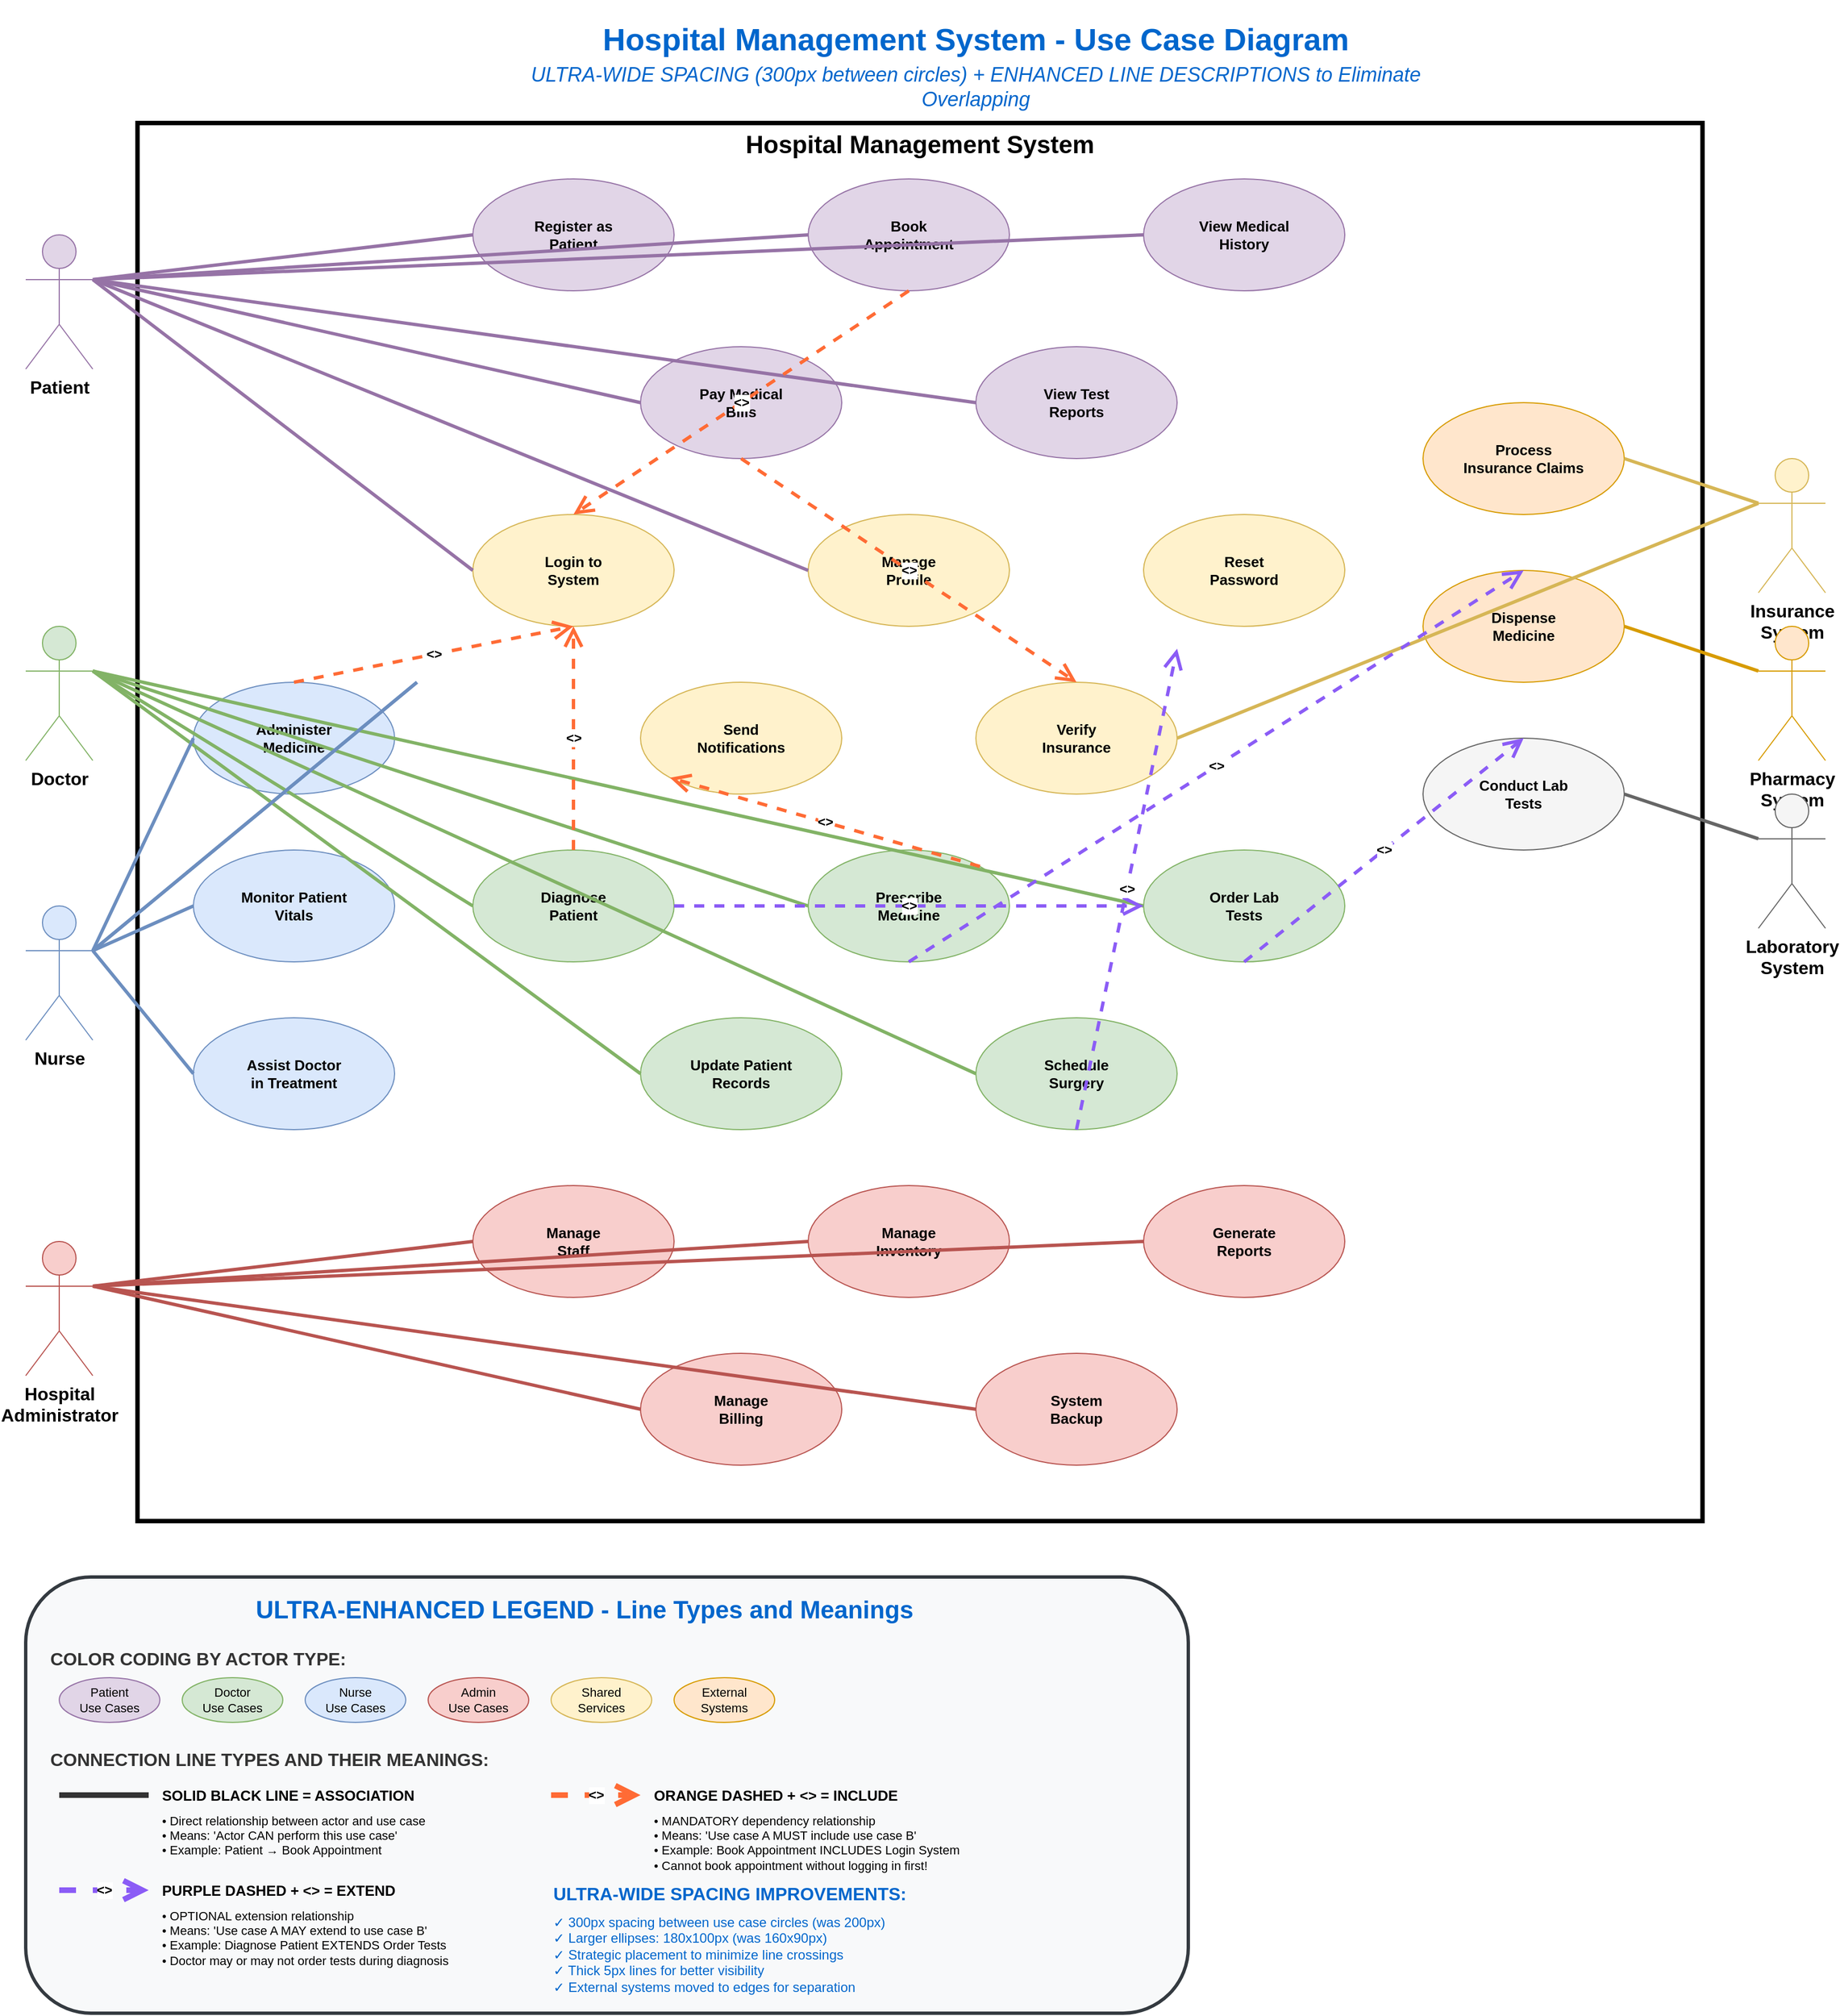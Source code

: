 <mxfile>
    <diagram name="Hospital Management System Use Case Diagram" id="hospital-use-case-diagram">
        <mxGraphModel dx="3387" dy="1877" grid="1" gridSize="10" guides="1" tooltips="1" connect="1" arrows="1" fold="1" page="1" pageScale="1" pageWidth="2000" pageHeight="1900" math="0" shadow="0">
            <root>
                <mxCell id="0"/>
                <mxCell id="1" parent="0"/>
                <mxCell id="system-boundary" value="Hospital Management System" style="rounded=0;whiteSpace=wrap;html=1;fillColor=none;strokeColor=#000000;strokeWidth=4;fontSize=22;fontStyle=1;align=center;verticalAlign=top;" parent="1" vertex="1">
                    <mxGeometry x="150" y="150" width="1400" height="1250" as="geometry"/>
                </mxCell>
                <mxCell id="title" value="Hospital Management System - Use Case Diagram" style="text;html=1;strokeColor=none;fillColor=none;align=center;verticalAlign=middle;whiteSpace=wrap;rounded=0;fontSize=28;fontStyle=1;fontColor=#0066cc;" parent="1" vertex="1">
                    <mxGeometry x="500" y="40" width="800" height="70" as="geometry"/>
                </mxCell>
                <mxCell id="subtitle" value="ULTRA-WIDE SPACING (300px between circles) + ENHANCED LINE DESCRIPTIONS to Eliminate Overlapping" style="text;html=1;strokeColor=none;fillColor=none;align=center;verticalAlign=middle;whiteSpace=wrap;rounded=0;fontSize=18;fontStyle=2;fontColor=#0066cc;" parent="1" vertex="1">
                    <mxGeometry x="500" y="100" width="800" height="35" as="geometry"/>
                </mxCell>
                <mxCell id="patient-actor" value="Patient" style="shape=umlActor;verticalLabelPosition=bottom;verticalAlign=top;html=1;outlineConnect=0;fillColor=#e1d5e7;strokeColor=#9673a6;fontSize=16;fontStyle=1;" parent="1" vertex="1">
                    <mxGeometry x="50" y="250" width="60" height="120" as="geometry"/>
                </mxCell>
                <mxCell id="doctor-actor" value="Doctor" style="shape=umlActor;verticalLabelPosition=bottom;verticalAlign=top;html=1;outlineConnect=0;fillColor=#d5e8d4;strokeColor=#82b366;fontSize=16;fontStyle=1;" parent="1" vertex="1">
                    <mxGeometry x="50" y="600" width="60" height="120" as="geometry"/>
                </mxCell>
                <mxCell id="nurse-actor" value="Nurse" style="shape=umlActor;verticalLabelPosition=bottom;verticalAlign=top;html=1;outlineConnect=0;fillColor=#dae8fc;strokeColor=#6c8ebf;fontSize=16;fontStyle=1;" parent="1" vertex="1">
                    <mxGeometry x="50" y="850" width="60" height="120" as="geometry"/>
                </mxCell>
                <mxCell id="admin-actor" value="Hospital&#xa;Administrator" style="shape=umlActor;verticalLabelPosition=bottom;verticalAlign=top;html=1;outlineConnect=0;fillColor=#f8cecc;strokeColor=#b85450;fontSize=16;fontStyle=1;" parent="1" vertex="1">
                    <mxGeometry x="50" y="1150" width="60" height="120" as="geometry"/>
                </mxCell>
                <mxCell id="insurance-actor" value="Insurance&#xa;System" style="shape=umlActor;verticalLabelPosition=bottom;verticalAlign=top;html=1;outlineConnect=0;fillColor=#fff2cc;strokeColor=#d6b656;fontSize=16;fontStyle=1;" parent="1" vertex="1">
                    <mxGeometry x="1600" y="450" width="60" height="120" as="geometry"/>
                </mxCell>
                <mxCell id="pharmacy-actor" value="Pharmacy&#xa;System" style="shape=umlActor;verticalLabelPosition=bottom;verticalAlign=top;html=1;outlineConnect=0;fillColor=#ffe6cc;strokeColor=#d79b00;fontSize=16;fontStyle=1;" parent="1" vertex="1">
                    <mxGeometry x="1600" y="600" width="60" height="120" as="geometry"/>
                </mxCell>
                <mxCell id="lab-actor" value="Laboratory&#xa;System" style="shape=umlActor;verticalLabelPosition=bottom;verticalAlign=top;html=1;outlineConnect=0;fillColor=#f5f5f5;strokeColor=#666666;fontSize=16;fontStyle=1;" parent="1" vertex="1">
                    <mxGeometry x="1600" y="750" width="60" height="120" as="geometry"/>
                </mxCell>
                <mxCell id="register-patient" value="Register as&#xa;Patient" style="ellipse;whiteSpace=wrap;html=1;fillColor=#e1d5e7;strokeColor=#9673a6;fontSize=13;fontStyle=1;" parent="1" vertex="1">
                    <mxGeometry x="450" y="200" width="180" height="100" as="geometry"/>
                </mxCell>
                <mxCell id="book-appointment" value="Book&#xa;Appointment" style="ellipse;whiteSpace=wrap;html=1;fillColor=#e1d5e7;strokeColor=#9673a6;fontSize=13;fontStyle=1;" parent="1" vertex="1">
                    <mxGeometry x="750" y="200" width="180" height="100" as="geometry"/>
                </mxCell>
                <mxCell id="view-medical-history" value="View Medical&#xa;History" style="ellipse;whiteSpace=wrap;html=1;fillColor=#e1d5e7;strokeColor=#9673a6;fontSize=13;fontStyle=1;" parent="1" vertex="1">
                    <mxGeometry x="1050" y="200" width="180" height="100" as="geometry"/>
                </mxCell>
                <mxCell id="pay-bills" value="Pay Medical&#xa;Bills" style="ellipse;whiteSpace=wrap;html=1;fillColor=#e1d5e7;strokeColor=#9673a6;fontSize=13;fontStyle=1;" parent="1" vertex="1">
                    <mxGeometry x="600" y="350" width="180" height="100" as="geometry"/>
                </mxCell>
                <mxCell id="view-reports" value="View Test&#xa;Reports" style="ellipse;whiteSpace=wrap;html=1;fillColor=#e1d5e7;strokeColor=#9673a6;fontSize=13;fontStyle=1;" parent="1" vertex="1">
                    <mxGeometry x="900" y="350" width="180" height="100" as="geometry"/>
                </mxCell>
                <mxCell id="login-system" value="Login to&#xa;System" style="ellipse;whiteSpace=wrap;html=1;fillColor=#fff2cc;strokeColor=#d6b656;fontSize=13;fontStyle=1;" parent="1" vertex="1">
                    <mxGeometry x="450" y="500" width="180" height="100" as="geometry"/>
                </mxCell>
                <mxCell id="manage-profile" value="Manage&#xa;Profile" style="ellipse;whiteSpace=wrap;html=1;fillColor=#fff2cc;strokeColor=#d6b656;fontSize=13;fontStyle=1;" parent="1" vertex="1">
                    <mxGeometry x="750" y="500" width="180" height="100" as="geometry"/>
                </mxCell>
                <mxCell id="reset-password" value="Reset&#xa;Password" style="ellipse;whiteSpace=wrap;html=1;fillColor=#fff2cc;strokeColor=#d6b656;fontSize=13;fontStyle=1;" parent="1" vertex="1">
                    <mxGeometry x="1050" y="500" width="180" height="100" as="geometry"/>
                </mxCell>
                <mxCell id="send-notifications" value="Send&#xa;Notifications" style="ellipse;whiteSpace=wrap;html=1;fillColor=#fff2cc;strokeColor=#d6b656;fontSize=13;fontStyle=1;" parent="1" vertex="1">
                    <mxGeometry x="600" y="650" width="180" height="100" as="geometry"/>
                </mxCell>
                <mxCell id="verify-insurance" value="Verify&#xa;Insurance" style="ellipse;whiteSpace=wrap;html=1;fillColor=#fff2cc;strokeColor=#d6b656;fontSize=13;fontStyle=1;" parent="1" vertex="1">
                    <mxGeometry x="900" y="650" width="180" height="100" as="geometry"/>
                </mxCell>
                <mxCell id="diagnose-patient" value="Diagnose&#xa;Patient" style="ellipse;whiteSpace=wrap;html=1;fillColor=#d5e8d4;strokeColor=#82b366;fontSize=13;fontStyle=1;" parent="1" vertex="1">
                    <mxGeometry x="450" y="800" width="180" height="100" as="geometry"/>
                </mxCell>
                <mxCell id="prescribe-medicine" value="Prescribe&#xa;Medicine" style="ellipse;whiteSpace=wrap;html=1;fillColor=#d5e8d4;strokeColor=#82b366;fontSize=13;fontStyle=1;" parent="1" vertex="1">
                    <mxGeometry x="750" y="800" width="180" height="100" as="geometry"/>
                </mxCell>
                <mxCell id="order-tests" value="Order Lab&#xa;Tests" style="ellipse;whiteSpace=wrap;html=1;fillColor=#d5e8d4;strokeColor=#82b366;fontSize=13;fontStyle=1;" parent="1" vertex="1">
                    <mxGeometry x="1050" y="800" width="180" height="100" as="geometry"/>
                </mxCell>
                <mxCell id="update-records" value="Update Patient&#xa;Records" style="ellipse;whiteSpace=wrap;html=1;fillColor=#d5e8d4;strokeColor=#82b366;fontSize=13;fontStyle=1;" parent="1" vertex="1">
                    <mxGeometry x="600" y="950" width="180" height="100" as="geometry"/>
                </mxCell>
                <mxCell id="schedule-surgery" value="Schedule&#xa;Surgery" style="ellipse;whiteSpace=wrap;html=1;fillColor=#d5e8d4;strokeColor=#82b366;fontSize=13;fontStyle=1;" parent="1" vertex="1">
                    <mxGeometry x="900" y="950" width="180" height="100" as="geometry"/>
                </mxCell>
                <mxCell id="process-insurance" value="Process&#xa;Insurance Claims" style="ellipse;whiteSpace=wrap;html=1;fillColor=#ffe6cc;strokeColor=#d79b00;fontSize=13;fontStyle=1;" parent="1" vertex="1">
                    <mxGeometry x="1300" y="400" width="180" height="100" as="geometry"/>
                </mxCell>
                <mxCell id="dispense-medicine" value="Dispense&#xa;Medicine" style="ellipse;whiteSpace=wrap;html=1;fillColor=#ffe6cc;strokeColor=#d79b00;fontSize=13;fontStyle=1;" parent="1" vertex="1">
                    <mxGeometry x="1300" y="550" width="180" height="100" as="geometry"/>
                </mxCell>
                <mxCell id="conduct-tests" value="Conduct Lab&#xa;Tests" style="ellipse;whiteSpace=wrap;html=1;fillColor=#f5f5f5;strokeColor=#666666;fontSize=13;fontStyle=1;" parent="1" vertex="1">
                    <mxGeometry x="1300" y="700" width="180" height="100" as="geometry"/>
                </mxCell>
                <mxCell id="administer-medicine" value="Administer&#xa;Medicine" style="ellipse;whiteSpace=wrap;html=1;fillColor=#dae8fc;strokeColor=#6c8ebf;fontSize=13;fontStyle=1;" parent="1" vertex="1">
                    <mxGeometry x="200" y="650" width="180" height="100" as="geometry"/>
                </mxCell>
                <mxCell id="monitor-vitals" value="Monitor Patient&#xa;Vitals" style="ellipse;whiteSpace=wrap;html=1;fillColor=#dae8fc;strokeColor=#6c8ebf;fontSize=13;fontStyle=1;" parent="1" vertex="1">
                    <mxGeometry x="200" y="800" width="180" height="100" as="geometry"/>
                </mxCell>
                <mxCell id="assist-doctor" value="Assist Doctor&#xa;in Treatment" style="ellipse;whiteSpace=wrap;html=1;fillColor=#dae8fc;strokeColor=#6c8ebf;fontSize=13;fontStyle=1;" parent="1" vertex="1">
                    <mxGeometry x="200" y="950" width="180" height="100" as="geometry"/>
                </mxCell>
                <mxCell id="manage-staff" value="Manage&#xa;Staff" style="ellipse;whiteSpace=wrap;html=1;fillColor=#f8cecc;strokeColor=#b85450;fontSize=13;fontStyle=1;" parent="1" vertex="1">
                    <mxGeometry x="450" y="1100" width="180" height="100" as="geometry"/>
                </mxCell>
                <mxCell id="manage-inventory" value="Manage&#xa;Inventory" style="ellipse;whiteSpace=wrap;html=1;fillColor=#f8cecc;strokeColor=#b85450;fontSize=13;fontStyle=1;" parent="1" vertex="1">
                    <mxGeometry x="750" y="1100" width="180" height="100" as="geometry"/>
                </mxCell>
                <mxCell id="generate-reports" value="Generate&#xa;Reports" style="ellipse;whiteSpace=wrap;html=1;fillColor=#f8cecc;strokeColor=#b85450;fontSize=13;fontStyle=1;" parent="1" vertex="1">
                    <mxGeometry x="1050" y="1100" width="180" height="100" as="geometry"/>
                </mxCell>
                <mxCell id="manage-billing" value="Manage&#xa;Billing" style="ellipse;whiteSpace=wrap;html=1;fillColor=#f8cecc;strokeColor=#b85450;fontSize=13;fontStyle=1;" parent="1" vertex="1">
                    <mxGeometry x="600" y="1250" width="180" height="100" as="geometry"/>
                </mxCell>
                <mxCell id="system-backup" value="System&#xa;Backup" style="ellipse;whiteSpace=wrap;html=1;fillColor=#f8cecc;strokeColor=#b85450;fontSize=13;fontStyle=1;" parent="1" vertex="1">
                    <mxGeometry x="900" y="1250" width="180" height="100" as="geometry"/>
                </mxCell>
                <mxCell id="patient-register" value="" style="endArrow=none;html=1;rounded=0;strokeWidth=3;strokeColor=#9673a6;exitX=1;exitY=0.333;exitDx=0;exitDy=0;exitPerimeter=0;entryX=0;entryY=0.5;entryDx=0;entryDy=0;" parent="1" source="patient-actor" target="register-patient" edge="1">
                    <mxGeometry width="50" height="50" relative="1" as="geometry">
                        <mxPoint x="350" y="350" as="sourcePoint"/>
                        <mxPoint x="400" y="300" as="targetPoint"/>
                    </mxGeometry>
                </mxCell>
                <mxCell id="patient-book" value="" style="endArrow=none;html=1;rounded=0;strokeWidth=3;strokeColor=#9673a6;exitX=1;exitY=0.333;exitDx=0;exitDy=0;exitPerimeter=0;entryX=0;entryY=0.5;entryDx=0;entryDy=0;" parent="1" source="patient-actor" target="book-appointment" edge="1">
                    <mxGeometry width="50" height="50" relative="1" as="geometry">
                        <mxPoint x="350" y="350" as="sourcePoint"/>
                        <mxPoint x="400" y="300" as="targetPoint"/>
                    </mxGeometry>
                </mxCell>
                <mxCell id="patient-history" value="" style="endArrow=none;html=1;rounded=0;strokeWidth=3;strokeColor=#9673a6;exitX=1;exitY=0.333;exitDx=0;exitDy=0;exitPerimeter=0;entryX=0;entryY=0.5;entryDx=0;entryDy=0;" parent="1" source="patient-actor" target="view-medical-history" edge="1">
                    <mxGeometry width="50" height="50" relative="1" as="geometry">
                        <mxPoint x="350" y="350" as="sourcePoint"/>
                        <mxPoint x="400" y="300" as="targetPoint"/>
                    </mxGeometry>
                </mxCell>
                <mxCell id="patient-pay" value="" style="endArrow=none;html=1;rounded=0;strokeWidth=3;strokeColor=#9673a6;exitX=1;exitY=0.333;exitDx=0;exitDy=0;exitPerimeter=0;entryX=0;entryY=0.5;entryDx=0;entryDy=0;" parent="1" source="patient-actor" target="pay-bills" edge="1">
                    <mxGeometry width="50" height="50" relative="1" as="geometry">
                        <mxPoint x="350" y="350" as="sourcePoint"/>
                        <mxPoint x="400" y="300" as="targetPoint"/>
                    </mxGeometry>
                </mxCell>
                <mxCell id="patient-reports" value="" style="endArrow=none;html=1;rounded=0;strokeWidth=3;strokeColor=#9673a6;exitX=1;exitY=0.333;exitDx=0;exitDy=0;exitPerimeter=0;entryX=0;entryY=0.5;entryDx=0;entryDy=0;" parent="1" source="patient-actor" target="view-reports" edge="1">
                    <mxGeometry width="50" height="50" relative="1" as="geometry">
                        <mxPoint x="350" y="350" as="sourcePoint"/>
                        <mxPoint x="400" y="300" as="targetPoint"/>
                    </mxGeometry>
                </mxCell>
                <mxCell id="patient-login" value="" style="endArrow=none;html=1;rounded=0;strokeWidth=3;strokeColor=#9673a6;exitX=1;exitY=0.333;exitDx=0;exitDy=0;exitPerimeter=0;entryX=0;entryY=0.5;entryDx=0;entryDy=0;" parent="1" source="patient-actor" target="login-system" edge="1">
                    <mxGeometry width="50" height="50" relative="1" as="geometry">
                        <mxPoint x="350" y="350" as="sourcePoint"/>
                        <mxPoint x="400" y="300" as="targetPoint"/>
                    </mxGeometry>
                </mxCell>
                <mxCell id="patient-profile" value="" style="endArrow=none;html=1;rounded=0;strokeWidth=3;strokeColor=#9673a6;exitX=1;exitY=0.333;exitDx=0;exitDy=0;exitPerimeter=0;entryX=0;entryY=0.5;entryDx=0;entryDy=0;" parent="1" source="patient-actor" target="manage-profile" edge="1">
                    <mxGeometry width="50" height="50" relative="1" as="geometry">
                        <mxPoint x="350" y="350" as="sourcePoint"/>
                        <mxPoint x="400" y="300" as="targetPoint"/>
                    </mxGeometry>
                </mxCell>
                <mxCell id="doctor-diagnose" value="" style="endArrow=none;html=1;rounded=0;strokeWidth=3;strokeColor=#82b366;exitX=1;exitY=0.333;exitDx=0;exitDy=0;exitPerimeter=0;entryX=0;entryY=0.5;entryDx=0;entryDy=0;" parent="1" source="doctor-actor" target="diagnose-patient" edge="1">
                    <mxGeometry width="50" height="50" relative="1" as="geometry">
                        <mxPoint x="350" y="500" as="sourcePoint"/>
                        <mxPoint x="400" y="450" as="targetPoint"/>
                    </mxGeometry>
                </mxCell>
                <mxCell id="doctor-prescribe" value="" style="endArrow=none;html=1;rounded=0;strokeWidth=3;strokeColor=#82b366;exitX=1;exitY=0.333;exitDx=0;exitDy=0;exitPerimeter=0;entryX=0;entryY=0.5;entryDx=0;entryDy=0;" parent="1" source="doctor-actor" target="prescribe-medicine" edge="1">
                    <mxGeometry width="50" height="50" relative="1" as="geometry">
                        <mxPoint x="350" y="500" as="sourcePoint"/>
                        <mxPoint x="400" y="450" as="targetPoint"/>
                    </mxGeometry>
                </mxCell>
                <mxCell id="doctor-tests" value="" style="endArrow=none;html=1;rounded=0;strokeWidth=3;strokeColor=#82b366;exitX=1;exitY=0.333;exitDx=0;exitDy=0;exitPerimeter=0;entryX=0;entryY=0.5;entryDx=0;entryDy=0;" parent="1" source="doctor-actor" target="order-tests" edge="1">
                    <mxGeometry width="50" height="50" relative="1" as="geometry">
                        <mxPoint x="350" y="500" as="sourcePoint"/>
                        <mxPoint x="400" y="450" as="targetPoint"/>
                    </mxGeometry>
                </mxCell>
                <mxCell id="doctor-records" value="" style="endArrow=none;html=1;rounded=0;strokeWidth=3;strokeColor=#82b366;exitX=1;exitY=0.333;exitDx=0;exitDy=0;exitPerimeter=0;entryX=0;entryY=0.5;entryDx=0;entryDy=0;" parent="1" source="doctor-actor" target="update-records" edge="1">
                    <mxGeometry width="50" height="50" relative="1" as="geometry">
                        <mxPoint x="350" y="500" as="sourcePoint"/>
                        <mxPoint x="400" y="450" as="targetPoint"/>
                    </mxGeometry>
                </mxCell>
                <mxCell id="doctor-surgery" value="" style="endArrow=none;html=1;rounded=0;strokeWidth=3;strokeColor=#82b366;exitX=1;exitY=0.333;exitDx=0;exitDy=0;exitPerimeter=0;entryX=0;entryY=0.5;entryDx=0;entryDy=0;" parent="1" source="doctor-actor" target="schedule-surgery" edge="1">
                    <mxGeometry width="50" height="50" relative="1" as="geometry">
                        <mxPoint x="350" y="500" as="sourcePoint"/>
                        <mxPoint x="400" y="450" as="targetPoint"/>
                    </mxGeometry>
                </mxCell>
                <mxCell id="nurse-administer" value="" style="endArrow=none;html=1;rounded=0;strokeWidth=3;strokeColor=#6c8ebf;exitX=1;exitY=0.333;exitDx=0;exitDy=0;exitPerimeter=0;entryX=0;entryY=0.5;entryDx=0;entryDy=0;" parent="1" source="nurse-actor" target="administer-medicine" edge="1">
                    <mxGeometry width="50" height="50" relative="1" as="geometry">
                        <mxPoint x="350" y="700" as="sourcePoint"/>
                        <mxPoint x="400" y="650" as="targetPoint"/>
                    </mxGeometry>
                </mxCell>
                <mxCell id="nurse-monitor" value="" style="endArrow=none;html=1;rounded=0;strokeWidth=3;strokeColor=#6c8ebf;exitX=1;exitY=0.333;exitDx=0;exitDy=0;exitPerimeter=0;entryX=0;entryY=0.5;entryDx=0;entryDy=0;" parent="1" source="nurse-actor" target="monitor-vitals" edge="1">
                    <mxGeometry width="50" height="50" relative="1" as="geometry">
                        <mxPoint x="350" y="700" as="sourcePoint"/>
                        <mxPoint x="400" y="650" as="targetPoint"/>
                    </mxGeometry>
                </mxCell>
                <mxCell id="nurse-assist" value="" style="endArrow=none;html=1;rounded=0;strokeWidth=3;strokeColor=#6c8ebf;exitX=1;exitY=0.333;exitDx=0;exitDy=0;exitPerimeter=0;entryX=0;entryY=0.5;entryDx=0;entryDy=0;" parent="1" source="nurse-actor" target="assist-doctor" edge="1">
                    <mxGeometry width="50" height="50" relative="1" as="geometry">
                        <mxPoint x="350" y="700" as="sourcePoint"/>
                        <mxPoint x="400" y="650" as="targetPoint"/>
                    </mxGeometry>
                </mxCell>
                <mxCell id="nurse-prepare" value="" style="endArrow=none;html=1;rounded=0;strokeWidth=3;strokeColor=#6c8ebf;exitX=1;exitY=0.333;exitDx=0;exitDy=0;exitPerimeter=0;entryX=0;entryY=0.5;entryDx=0;entryDy=0;" parent="1" source="nurse-actor" edge="1">
                    <mxGeometry width="50" height="50" relative="1" as="geometry">
                        <mxPoint x="350" y="700" as="sourcePoint"/>
                        <mxPoint x="400" y="650" as="targetPoint"/>
                    </mxGeometry>
                </mxCell>
                <mxCell id="nurse-samples" value="" style="endArrow=none;html=1;rounded=0;strokeWidth=3;strokeColor=#6c8ebf;exitX=1;exitY=0.333;exitDx=0;exitDy=0;exitPerimeter=0;entryX=0;entryY=0.5;entryDx=0;entryDy=0;" parent="1" source="nurse-actor" edge="1">
                    <mxGeometry width="50" height="50" relative="1" as="geometry">
                        <mxPoint x="350" y="700" as="sourcePoint"/>
                        <mxPoint x="400" y="650" as="targetPoint"/>
                    </mxGeometry>
                </mxCell>
                <mxCell id="admin-staff" value="" style="endArrow=none;html=1;rounded=0;strokeWidth=3;strokeColor=#b85450;exitX=1;exitY=0.333;exitDx=0;exitDy=0;exitPerimeter=0;entryX=0;entryY=0.5;entryDx=0;entryDy=0;" parent="1" source="admin-actor" target="manage-staff" edge="1">
                    <mxGeometry width="50" height="50" relative="1" as="geometry">
                        <mxPoint x="350" y="900" as="sourcePoint"/>
                        <mxPoint x="400" y="850" as="targetPoint"/>
                    </mxGeometry>
                </mxCell>
                <mxCell id="admin-inventory" value="" style="endArrow=none;html=1;rounded=0;strokeWidth=3;strokeColor=#b85450;exitX=1;exitY=0.333;exitDx=0;exitDy=0;exitPerimeter=0;entryX=0;entryY=0.5;entryDx=0;entryDy=0;" parent="1" source="admin-actor" target="manage-inventory" edge="1">
                    <mxGeometry width="50" height="50" relative="1" as="geometry">
                        <mxPoint x="350" y="900" as="sourcePoint"/>
                        <mxPoint x="400" y="850" as="targetPoint"/>
                    </mxGeometry>
                </mxCell>
                <mxCell id="admin-reports" value="" style="endArrow=none;html=1;rounded=0;strokeWidth=3;strokeColor=#b85450;exitX=1;exitY=0.333;exitDx=0;exitDy=0;exitPerimeter=0;entryX=0;entryY=0.5;entryDx=0;entryDy=0;" parent="1" source="admin-actor" target="generate-reports" edge="1">
                    <mxGeometry width="50" height="50" relative="1" as="geometry">
                        <mxPoint x="350" y="900" as="sourcePoint"/>
                        <mxPoint x="400" y="850" as="targetPoint"/>
                    </mxGeometry>
                </mxCell>
                <mxCell id="admin-billing" value="" style="endArrow=none;html=1;rounded=0;strokeWidth=3;strokeColor=#b85450;exitX=1;exitY=0.333;exitDx=0;exitDy=0;exitPerimeter=0;entryX=0;entryY=0.5;entryDx=0;entryDy=0;" parent="1" source="admin-actor" target="manage-billing" edge="1">
                    <mxGeometry width="50" height="50" relative="1" as="geometry">
                        <mxPoint x="350" y="900" as="sourcePoint"/>
                        <mxPoint x="400" y="850" as="targetPoint"/>
                    </mxGeometry>
                </mxCell>
                <mxCell id="admin-backup" value="" style="endArrow=none;html=1;rounded=0;strokeWidth=3;strokeColor=#b85450;exitX=1;exitY=0.333;exitDx=0;exitDy=0;exitPerimeter=0;entryX=0;entryY=0.5;entryDx=0;entryDy=0;" parent="1" source="admin-actor" target="system-backup" edge="1">
                    <mxGeometry width="50" height="50" relative="1" as="geometry">
                        <mxPoint x="350" y="900" as="sourcePoint"/>
                        <mxPoint x="400" y="850" as="targetPoint"/>
                    </mxGeometry>
                </mxCell>
                <mxCell id="insurance-process" value="" style="endArrow=none;html=1;rounded=0;strokeWidth=3;strokeColor=#d6b656;exitX=0;exitY=0.333;exitDx=0;exitDy=0;exitPerimeter=0;entryX=1;entryY=0.5;entryDx=0;entryDy=0;" parent="1" source="insurance-actor" target="verify-insurance" edge="1">
                    <mxGeometry width="50" height="50" relative="1" as="geometry">
                        <mxPoint x="1600" y="350" as="sourcePoint"/>
                        <mxPoint x="1550" y="300" as="targetPoint"/>
                    </mxGeometry>
                </mxCell>
                <mxCell id="insurance-claims" value="" style="endArrow=none;html=1;rounded=0;strokeWidth=3;strokeColor=#d6b656;exitX=0;exitY=0.333;exitDx=0;exitDy=0;exitPerimeter=0;entryX=1;entryY=0.5;entryDx=0;entryDy=0;" parent="1" source="insurance-actor" target="process-insurance" edge="1">
                    <mxGeometry width="50" height="50" relative="1" as="geometry">
                        <mxPoint x="1600" y="350" as="sourcePoint"/>
                        <mxPoint x="1550" y="300" as="targetPoint"/>
                    </mxGeometry>
                </mxCell>
                <mxCell id="pharmacy-dispense" value="" style="endArrow=none;html=1;rounded=0;strokeWidth=3;strokeColor=#d79b00;exitX=0;exitY=0.333;exitDx=0;exitDy=0;exitPerimeter=0;entryX=1;entryY=0.5;entryDx=0;entryDy=0;" parent="1" source="pharmacy-actor" target="dispense-medicine" edge="1">
                    <mxGeometry width="50" height="50" relative="1" as="geometry">
                        <mxPoint x="1600" y="600" as="sourcePoint"/>
                        <mxPoint x="1550" y="550" as="targetPoint"/>
                    </mxGeometry>
                </mxCell>
                <mxCell id="lab-conduct" value="" style="endArrow=none;html=1;rounded=0;strokeWidth=3;strokeColor=#666666;exitX=0;exitY=0.333;exitDx=0;exitDy=0;exitPerimeter=0;entryX=1;entryY=0.5;entryDx=0;entryDy=0;" parent="1" source="lab-actor" target="conduct-tests" edge="1">
                    <mxGeometry width="50" height="50" relative="1" as="geometry">
                        <mxPoint x="1600" y="850" as="sourcePoint"/>
                        <mxPoint x="1550" y="800" as="targetPoint"/>
                    </mxGeometry>
                </mxCell>
                <mxCell id="book-include-login" value="&lt;&lt;include&gt;&gt;" style="endArrow=open;endSize=12;dashed=1;html=1;rounded=0;strokeWidth=3;strokeColor=#ff6b35;exitX=0.5;exitY=1;exitDx=0;exitDy=0;entryX=0.5;entryY=0;entryDx=0;entryDy=0;fontSize=12;fontStyle=1;" parent="1" source="book-appointment" target="login-system" edge="1">
                    <mxGeometry width="160" relative="1" as="geometry">
                        <mxPoint x="680" y="290" as="sourcePoint"/>
                        <mxPoint x="480" y="340" as="targetPoint"/>
                    </mxGeometry>
                </mxCell>
                <mxCell id="pay-include-verify" value="&lt;&lt;include&gt;&gt;" style="endArrow=open;endSize=12;dashed=1;html=1;rounded=0;strokeWidth=3;strokeColor=#ff6b35;exitX=0.5;exitY=1;exitDx=0;exitDy=0;entryX=0.5;entryY=0;entryDx=0;entryDy=0;fontSize=12;fontStyle=1;" parent="1" source="pay-bills" target="verify-insurance" edge="1">
                    <mxGeometry width="160" relative="1" as="geometry">
                        <mxPoint x="1080" y="290" as="sourcePoint"/>
                        <mxPoint x="1280" y="340" as="targetPoint"/>
                    </mxGeometry>
                </mxCell>
                <mxCell id="diagnose-include-login" value="&lt;&lt;include&gt;&gt;" style="endArrow=open;endSize=12;dashed=1;html=1;rounded=0;strokeWidth=3;strokeColor=#ff6b35;exitX=0.5;exitY=0;exitDx=0;exitDy=0;entryX=0.5;entryY=1;entryDx=0;entryDy=0;fontSize=12;fontStyle=1;" parent="1" source="diagnose-patient" target="login-system" edge="1">
                    <mxGeometry width="160" relative="1" as="geometry">
                        <mxPoint x="480" y="480" as="sourcePoint"/>
                        <mxPoint x="480" y="430" as="targetPoint"/>
                    </mxGeometry>
                </mxCell>
                <mxCell id="prescribe-include-notify" value="&lt;&lt;include&gt;&gt;" style="endArrow=open;endSize=12;dashed=1;html=1;rounded=0;strokeWidth=3;strokeColor=#ff6b35;exitX=1;exitY=0;exitDx=0;exitDy=0;entryX=0;entryY=1;entryDx=0;entryDy=0;fontSize=12;fontStyle=1;" parent="1" source="prescribe-medicine" target="send-notifications" edge="1">
                    <mxGeometry width="160" relative="1" as="geometry">
                        <mxPoint x="760" y="480" as="sourcePoint"/>
                        <mxPoint x="1000" y="430" as="targetPoint"/>
                    </mxGeometry>
                </mxCell>
                <mxCell id="administer-include-verify" value="&lt;&lt;include&gt;&gt;" style="endArrow=open;endSize=12;dashed=1;html=1;rounded=0;strokeWidth=3;strokeColor=#ff6b35;exitX=0.5;exitY=0;exitDx=0;exitDy=0;entryX=0.5;entryY=1;entryDx=0;entryDy=0;fontSize=12;fontStyle=1;" parent="1" source="administer-medicine" target="login-system" edge="1">
                    <mxGeometry width="160" relative="1" as="geometry">
                        <mxPoint x="480" y="620" as="sourcePoint"/>
                        <mxPoint x="480" y="430" as="targetPoint"/>
                    </mxGeometry>
                </mxCell>
                <mxCell id="diagnose-extend-order" value="&lt;&lt;extend&gt;&gt;" style="endArrow=open;endSize=12;dashed=1;html=1;rounded=0;strokeWidth=3;strokeColor=#8b5cf6;exitX=1;exitY=0.5;exitDx=0;exitDy=0;entryX=0;entryY=0.5;entryDx=0;entryDy=0;fontSize=12;fontStyle=1;" parent="1" source="diagnose-patient" target="order-tests" edge="1">
                    <mxGeometry width="160" relative="1" as="geometry">
                        <mxPoint x="560" y="525" as="sourcePoint"/>
                        <mxPoint x="800" y="525" as="targetPoint"/>
                    </mxGeometry>
                </mxCell>
                <mxCell id="surgery-extend-prepare" value="&lt;&lt;extend&gt;&gt;" style="endArrow=open;endSize=12;dashed=1;html=1;rounded=0;strokeWidth=3;strokeColor=#8b5cf6;exitX=0.5;exitY=1;exitDx=0;exitDy=0;entryX=0.5;entryY=0;entryDx=0;entryDy=0;fontSize=12;fontStyle=1;" parent="1" source="schedule-surgery" edge="1">
                    <mxGeometry width="160" relative="1" as="geometry">
                        <mxPoint x="1280" y="570" as="sourcePoint"/>
                        <mxPoint x="1080" y="620" as="targetPoint"/>
                    </mxGeometry>
                </mxCell>
                <mxCell id="prescribe-extend-dispense" value="&lt;&lt;extend&gt;&gt;" style="endArrow=open;endSize=12;dashed=1;html=1;rounded=0;strokeWidth=3;strokeColor=#8b5cf6;exitX=0.5;exitY=1;exitDx=0;exitDy=0;entryX=0.5;entryY=0;entryDx=0;entryDy=0;fontSize=12;fontStyle=1;" parent="1" source="prescribe-medicine" target="dispense-medicine" edge="1">
                    <mxGeometry width="160" relative="1" as="geometry">
                        <mxPoint x="680" y="570" as="sourcePoint"/>
                        <mxPoint x="880" y="900" as="targetPoint"/>
                    </mxGeometry>
                </mxCell>
                <mxCell id="order-extend-conduct" value="&lt;&lt;extend&gt;&gt;" style="endArrow=open;endSize=12;dashed=1;html=1;rounded=0;strokeWidth=3;strokeColor=#8b5cf6;exitX=0.5;exitY=1;exitDx=0;exitDy=0;entryX=0.5;entryY=0;entryDx=0;entryDy=0;fontSize=12;fontStyle=1;" parent="1" source="order-tests" target="conduct-tests" edge="1">
                    <mxGeometry width="160" relative="1" as="geometry">
                        <mxPoint x="880" y="570" as="sourcePoint"/>
                        <mxPoint x="1080" y="900" as="targetPoint"/>
                    </mxGeometry>
                </mxCell>
                <mxCell id="legend-box" value="" style="rounded=1;whiteSpace=wrap;html=1;fillColor=#f8f9fa;strokeColor=#343a40;strokeWidth=3;" parent="1" vertex="1">
                    <mxGeometry x="50" y="1450" width="1040" height="390" as="geometry"/>
                </mxCell>
                <mxCell id="legend-title" value="ULTRA-ENHANCED LEGEND - Line Types and Meanings" style="text;html=1;strokeColor=none;fillColor=none;align=center;verticalAlign=middle;whiteSpace=wrap;rounded=0;fontSize=22;fontStyle=1;fontColor=#0066cc;" parent="1" vertex="1">
                    <mxGeometry x="60" y="1460" width="980" height="40" as="geometry"/>
                </mxCell>
                <mxCell id="legend-subtitle1" value="COLOR CODING BY ACTOR TYPE:" style="text;html=1;strokeColor=none;fillColor=none;align=left;verticalAlign=middle;whiteSpace=wrap;rounded=0;fontSize=16;fontStyle=1;fontColor=#333333;" vertex="1" parent="1">
                    <mxGeometry x="70" y="1510" width="300" height="25" as="geometry"/>
                </mxCell>
                <mxCell id="legend-patient" value="Patient&#xa;Use Cases" style="ellipse;whiteSpace=wrap;html=1;fillColor=#e1d5e7;strokeColor=#9673a6;fontSize=11;" parent="1" vertex="1">
                    <mxGeometry x="80" y="1540" width="90" height="40" as="geometry"/>
                </mxCell>
                <mxCell id="legend-doctor" value="Doctor&#xa;Use Cases" style="ellipse;whiteSpace=wrap;html=1;fillColor=#d5e8d4;strokeColor=#82b366;fontSize=11;" parent="1" vertex="1">
                    <mxGeometry x="190" y="1540" width="90" height="40" as="geometry"/>
                </mxCell>
                <mxCell id="legend-nurse" value="Nurse&#xa;Use Cases" style="ellipse;whiteSpace=wrap;html=1;fillColor=#dae8fc;strokeColor=#6c8ebf;fontSize=11;" parent="1" vertex="1">
                    <mxGeometry x="300" y="1540" width="90" height="40" as="geometry"/>
                </mxCell>
                <mxCell id="legend-admin" value="Admin&#xa;Use Cases" style="ellipse;whiteSpace=wrap;html=1;fillColor=#f8cecc;strokeColor=#b85450;fontSize=11;" parent="1" vertex="1">
                    <mxGeometry x="410" y="1540" width="90" height="40" as="geometry"/>
                </mxCell>
                <mxCell id="legend-shared" value="Shared&#xa;Services" style="ellipse;whiteSpace=wrap;html=1;fillColor=#fff2cc;strokeColor=#d6b656;fontSize=11;" parent="1" vertex="1">
                    <mxGeometry x="520" y="1540" width="90" height="40" as="geometry"/>
                </mxCell>
                <mxCell id="legend-external" value="External&#xa;Systems" style="ellipse;whiteSpace=wrap;html=1;fillColor=#ffe6cc;strokeColor=#d79b00;fontSize=11;" parent="1" vertex="1">
                    <mxGeometry x="630" y="1540" width="90" height="40" as="geometry"/>
                </mxCell>
                <mxCell id="legend-subtitle2" value="CONNECTION LINE TYPES AND THEIR MEANINGS:" style="text;html=1;strokeColor=none;fillColor=none;align=left;verticalAlign=middle;whiteSpace=wrap;rounded=0;fontSize=16;fontStyle=1;fontColor=#333333;" vertex="1" parent="1">
                    <mxGeometry x="70" y="1600" width="450" height="25" as="geometry"/>
                </mxCell>
                <mxCell id="legend-association-line" value="" style="endArrow=none;html=1;rounded=0;strokeWidth=5;strokeColor=#333333;" parent="1" edge="1">
                    <mxGeometry width="80" relative="1" as="geometry">
                        <mxPoint x="80" y="1645" as="sourcePoint"/>
                        <mxPoint x="160" y="1645" as="targetPoint"/>
                    </mxGeometry>
                </mxCell>
                <mxCell id="legend-association-text" value="SOLID BLACK LINE = ASSOCIATION" style="text;html=1;strokeColor=none;fillColor=none;align=left;verticalAlign=middle;whiteSpace=wrap;rounded=0;fontSize=13;fontStyle=1;" parent="1" vertex="1">
                    <mxGeometry x="170" y="1635" width="250" height="20" as="geometry"/>
                </mxCell>
                <mxCell id="legend-association-desc" value="• Direct relationship between actor and use case&#xa;• Means: &#39;Actor CAN perform this use case&#39;&#xa;• Example: Patient → Book Appointment" style="text;html=1;strokeColor=none;fillColor=none;align=left;verticalAlign=top;whiteSpace=wrap;rounded=0;fontSize=11;" vertex="1" parent="1">
                    <mxGeometry x="170" y="1655" width="300" height="45" as="geometry"/>
                </mxCell>
                <mxCell id="legend-include-line" value="&lt;&lt;include&gt;&gt;" style="endArrow=open;endSize=12;dashed=1;html=1;rounded=0;strokeWidth=5;strokeColor=#ff6b35;fontSize=12;fontStyle=1;" parent="1" edge="1">
                    <mxGeometry width="80" relative="1" as="geometry">
                        <mxPoint x="520" y="1645" as="sourcePoint"/>
                        <mxPoint x="600" y="1645" as="targetPoint"/>
                    </mxGeometry>
                </mxCell>
                <mxCell id="legend-include-text" value="ORANGE DASHED + &lt;&lt;include&gt;&gt; = INCLUDE" style="text;html=1;strokeColor=none;fillColor=none;align=left;verticalAlign=middle;whiteSpace=wrap;rounded=0;fontSize=13;fontStyle=1;" parent="1" vertex="1">
                    <mxGeometry x="610" y="1635" width="300" height="20" as="geometry"/>
                </mxCell>
                <mxCell id="legend-include-desc" value="• MANDATORY dependency relationship&#xa;• Means: &#39;Use case A MUST include use case B&#39;&#xa;• Example: Book Appointment INCLUDES Login System&#xa;• Cannot book appointment without logging in first!" style="text;html=1;strokeColor=none;fillColor=none;align=left;verticalAlign=top;whiteSpace=wrap;rounded=0;fontSize=11;" vertex="1" parent="1">
                    <mxGeometry x="610" y="1655" width="350" height="60" as="geometry"/>
                </mxCell>
                <mxCell id="legend-extend-line" value="&lt;&lt;extend&gt;&gt;" style="endArrow=open;endSize=12;dashed=1;html=1;rounded=0;strokeWidth=5;strokeColor=#8b5cf6;fontSize=12;fontStyle=1;" parent="1" edge="1">
                    <mxGeometry width="80" relative="1" as="geometry">
                        <mxPoint x="80" y="1730" as="sourcePoint"/>
                        <mxPoint x="160" y="1730" as="targetPoint"/>
                    </mxGeometry>
                </mxCell>
                <mxCell id="legend-extend-text" value="PURPLE DASHED + &lt;&lt;extend&gt;&gt; = EXTEND" style="text;html=1;strokeColor=none;fillColor=none;align=left;verticalAlign=middle;whiteSpace=wrap;rounded=0;fontSize=13;fontStyle=1;" parent="1" vertex="1">
                    <mxGeometry x="170" y="1720" width="300" height="20" as="geometry"/>
                </mxCell>
                <mxCell id="legend-extend-desc" value="• OPTIONAL extension relationship&#xa;• Means: &#39;Use case A MAY extend to use case B&#39;&#xa;• Example: Diagnose Patient EXTENDS Order Tests&#xa;• Doctor may or may not order tests during diagnosis" style="text;html=1;strokeColor=none;fillColor=none;align=left;verticalAlign=top;whiteSpace=wrap;rounded=0;fontSize=11;" vertex="1" parent="1">
                    <mxGeometry x="170" y="1740" width="350" height="60" as="geometry"/>
                </mxCell>
                <mxCell id="legend-spacing-title" value="ULTRA-WIDE SPACING IMPROVEMENTS:" style="text;html=1;strokeColor=none;fillColor=none;align=left;verticalAlign=middle;whiteSpace=wrap;rounded=0;fontSize=16;fontStyle=1;fontColor=#0066cc;" vertex="1" parent="1">
                    <mxGeometry x="520" y="1720" width="350" height="25" as="geometry"/>
                </mxCell>
                <mxCell id="legend-spacing-desc" value="✓ 300px spacing between use case circles (was 200px)&#xa;✓ Larger ellipses: 180x100px (was 160x90px)&#xa;✓ Strategic placement to minimize line crossings&#xa;✓ Thick 5px lines for better visibility&#xa;✓ External systems moved to edges for separation" style="text;html=1;strokeColor=none;fillColor=none;align=left;verticalAlign=top;whiteSpace=wrap;rounded=0;fontSize=12;fontColor=#0066cc;" vertex="1" parent="1">
                    <mxGeometry x="520" y="1745" width="450" height="80" as="geometry"/>
                </mxCell>
            </root>
        </mxGraphModel>
    </diagram>
</mxfile>